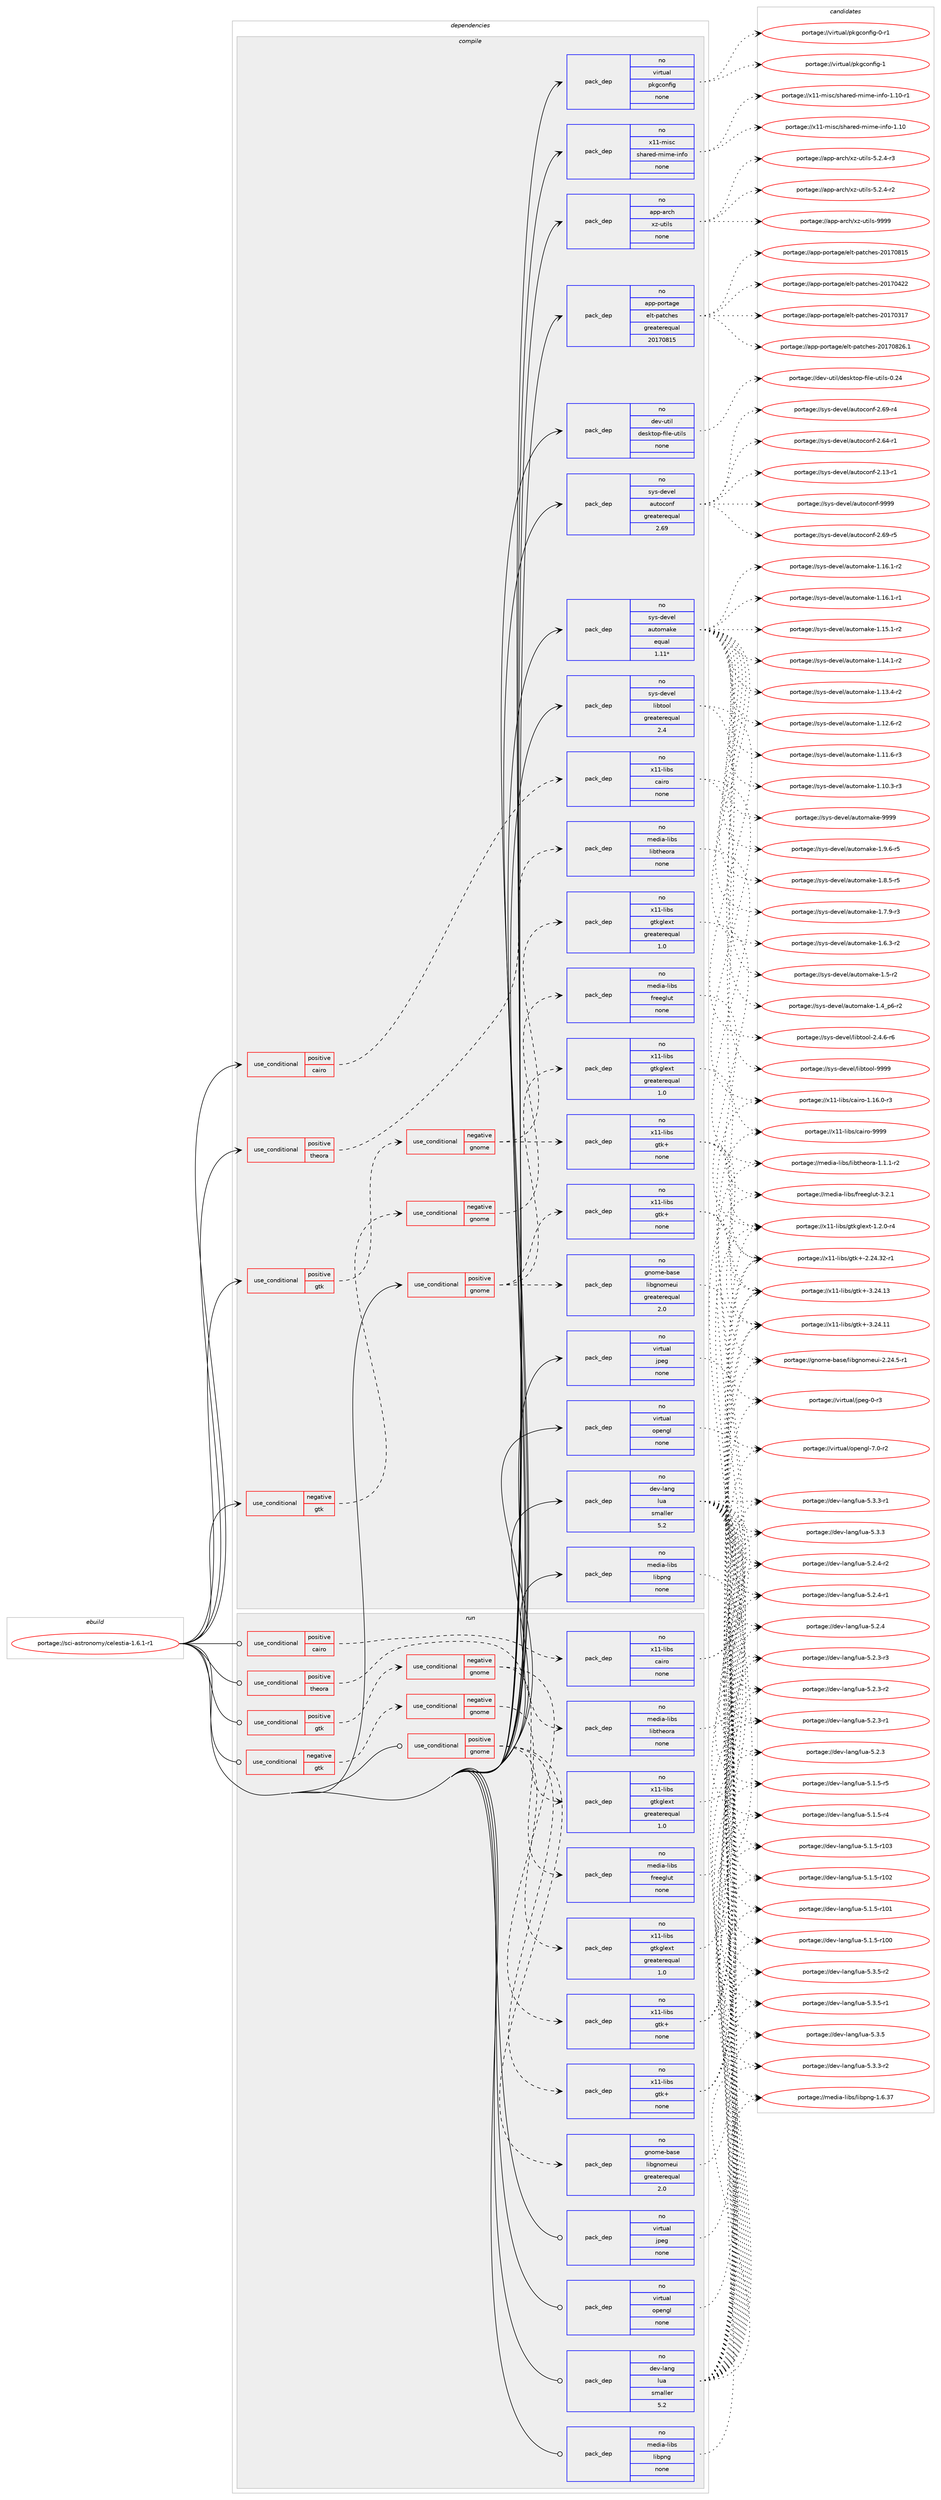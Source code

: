 digraph prolog {

# *************
# Graph options
# *************

newrank=true;
concentrate=true;
compound=true;
graph [rankdir=LR,fontname=Helvetica,fontsize=10,ranksep=1.5];#, ranksep=2.5, nodesep=0.2];
edge  [arrowhead=vee];
node  [fontname=Helvetica,fontsize=10];

# **********
# The ebuild
# **********

subgraph cluster_leftcol {
color=gray;
rank=same;
label=<<i>ebuild</i>>;
id [label="portage://sci-astronomy/celestia-1.6.1-r1", color=red, width=4, href="../sci-astronomy/celestia-1.6.1-r1.svg"];
}

# ****************
# The dependencies
# ****************

subgraph cluster_midcol {
color=gray;
label=<<i>dependencies</i>>;
subgraph cluster_compile {
fillcolor="#eeeeee";
style=filled;
label=<<i>compile</i>>;
subgraph cond21342 {
dependency107447 [label=<<TABLE BORDER="0" CELLBORDER="1" CELLSPACING="0" CELLPADDING="4"><TR><TD ROWSPAN="3" CELLPADDING="10">use_conditional</TD></TR><TR><TD>negative</TD></TR><TR><TD>gtk</TD></TR></TABLE>>, shape=none, color=red];
subgraph cond21343 {
dependency107448 [label=<<TABLE BORDER="0" CELLBORDER="1" CELLSPACING="0" CELLPADDING="4"><TR><TD ROWSPAN="3" CELLPADDING="10">use_conditional</TD></TR><TR><TD>negative</TD></TR><TR><TD>gnome</TD></TR></TABLE>>, shape=none, color=red];
subgraph pack84290 {
dependency107449 [label=<<TABLE BORDER="0" CELLBORDER="1" CELLSPACING="0" CELLPADDING="4" WIDTH="220"><TR><TD ROWSPAN="6" CELLPADDING="30">pack_dep</TD></TR><TR><TD WIDTH="110">no</TD></TR><TR><TD>media-libs</TD></TR><TR><TD>freeglut</TD></TR><TR><TD>none</TD></TR><TR><TD></TD></TR></TABLE>>, shape=none, color=blue];
}
dependency107448:e -> dependency107449:w [weight=20,style="dashed",arrowhead="vee"];
}
dependency107447:e -> dependency107448:w [weight=20,style="dashed",arrowhead="vee"];
}
id:e -> dependency107447:w [weight=20,style="solid",arrowhead="vee"];
subgraph cond21344 {
dependency107450 [label=<<TABLE BORDER="0" CELLBORDER="1" CELLSPACING="0" CELLPADDING="4"><TR><TD ROWSPAN="3" CELLPADDING="10">use_conditional</TD></TR><TR><TD>positive</TD></TR><TR><TD>cairo</TD></TR></TABLE>>, shape=none, color=red];
subgraph pack84291 {
dependency107451 [label=<<TABLE BORDER="0" CELLBORDER="1" CELLSPACING="0" CELLPADDING="4" WIDTH="220"><TR><TD ROWSPAN="6" CELLPADDING="30">pack_dep</TD></TR><TR><TD WIDTH="110">no</TD></TR><TR><TD>x11-libs</TD></TR><TR><TD>cairo</TD></TR><TR><TD>none</TD></TR><TR><TD></TD></TR></TABLE>>, shape=none, color=blue];
}
dependency107450:e -> dependency107451:w [weight=20,style="dashed",arrowhead="vee"];
}
id:e -> dependency107450:w [weight=20,style="solid",arrowhead="vee"];
subgraph cond21345 {
dependency107452 [label=<<TABLE BORDER="0" CELLBORDER="1" CELLSPACING="0" CELLPADDING="4"><TR><TD ROWSPAN="3" CELLPADDING="10">use_conditional</TD></TR><TR><TD>positive</TD></TR><TR><TD>gnome</TD></TR></TABLE>>, shape=none, color=red];
subgraph pack84292 {
dependency107453 [label=<<TABLE BORDER="0" CELLBORDER="1" CELLSPACING="0" CELLPADDING="4" WIDTH="220"><TR><TD ROWSPAN="6" CELLPADDING="30">pack_dep</TD></TR><TR><TD WIDTH="110">no</TD></TR><TR><TD>x11-libs</TD></TR><TR><TD>gtk+</TD></TR><TR><TD>none</TD></TR><TR><TD></TD></TR></TABLE>>, shape=none, color=blue];
}
dependency107452:e -> dependency107453:w [weight=20,style="dashed",arrowhead="vee"];
subgraph pack84293 {
dependency107454 [label=<<TABLE BORDER="0" CELLBORDER="1" CELLSPACING="0" CELLPADDING="4" WIDTH="220"><TR><TD ROWSPAN="6" CELLPADDING="30">pack_dep</TD></TR><TR><TD WIDTH="110">no</TD></TR><TR><TD>x11-libs</TD></TR><TR><TD>gtkglext</TD></TR><TR><TD>greaterequal</TD></TR><TR><TD>1.0</TD></TR></TABLE>>, shape=none, color=blue];
}
dependency107452:e -> dependency107454:w [weight=20,style="dashed",arrowhead="vee"];
subgraph pack84294 {
dependency107455 [label=<<TABLE BORDER="0" CELLBORDER="1" CELLSPACING="0" CELLPADDING="4" WIDTH="220"><TR><TD ROWSPAN="6" CELLPADDING="30">pack_dep</TD></TR><TR><TD WIDTH="110">no</TD></TR><TR><TD>gnome-base</TD></TR><TR><TD>libgnomeui</TD></TR><TR><TD>greaterequal</TD></TR><TR><TD>2.0</TD></TR></TABLE>>, shape=none, color=blue];
}
dependency107452:e -> dependency107455:w [weight=20,style="dashed",arrowhead="vee"];
}
id:e -> dependency107452:w [weight=20,style="solid",arrowhead="vee"];
subgraph cond21346 {
dependency107456 [label=<<TABLE BORDER="0" CELLBORDER="1" CELLSPACING="0" CELLPADDING="4"><TR><TD ROWSPAN="3" CELLPADDING="10">use_conditional</TD></TR><TR><TD>positive</TD></TR><TR><TD>gtk</TD></TR></TABLE>>, shape=none, color=red];
subgraph cond21347 {
dependency107457 [label=<<TABLE BORDER="0" CELLBORDER="1" CELLSPACING="0" CELLPADDING="4"><TR><TD ROWSPAN="3" CELLPADDING="10">use_conditional</TD></TR><TR><TD>negative</TD></TR><TR><TD>gnome</TD></TR></TABLE>>, shape=none, color=red];
subgraph pack84295 {
dependency107458 [label=<<TABLE BORDER="0" CELLBORDER="1" CELLSPACING="0" CELLPADDING="4" WIDTH="220"><TR><TD ROWSPAN="6" CELLPADDING="30">pack_dep</TD></TR><TR><TD WIDTH="110">no</TD></TR><TR><TD>x11-libs</TD></TR><TR><TD>gtk+</TD></TR><TR><TD>none</TD></TR><TR><TD></TD></TR></TABLE>>, shape=none, color=blue];
}
dependency107457:e -> dependency107458:w [weight=20,style="dashed",arrowhead="vee"];
subgraph pack84296 {
dependency107459 [label=<<TABLE BORDER="0" CELLBORDER="1" CELLSPACING="0" CELLPADDING="4" WIDTH="220"><TR><TD ROWSPAN="6" CELLPADDING="30">pack_dep</TD></TR><TR><TD WIDTH="110">no</TD></TR><TR><TD>x11-libs</TD></TR><TR><TD>gtkglext</TD></TR><TR><TD>greaterequal</TD></TR><TR><TD>1.0</TD></TR></TABLE>>, shape=none, color=blue];
}
dependency107457:e -> dependency107459:w [weight=20,style="dashed",arrowhead="vee"];
}
dependency107456:e -> dependency107457:w [weight=20,style="dashed",arrowhead="vee"];
}
id:e -> dependency107456:w [weight=20,style="solid",arrowhead="vee"];
subgraph cond21348 {
dependency107460 [label=<<TABLE BORDER="0" CELLBORDER="1" CELLSPACING="0" CELLPADDING="4"><TR><TD ROWSPAN="3" CELLPADDING="10">use_conditional</TD></TR><TR><TD>positive</TD></TR><TR><TD>theora</TD></TR></TABLE>>, shape=none, color=red];
subgraph pack84297 {
dependency107461 [label=<<TABLE BORDER="0" CELLBORDER="1" CELLSPACING="0" CELLPADDING="4" WIDTH="220"><TR><TD ROWSPAN="6" CELLPADDING="30">pack_dep</TD></TR><TR><TD WIDTH="110">no</TD></TR><TR><TD>media-libs</TD></TR><TR><TD>libtheora</TD></TR><TR><TD>none</TD></TR><TR><TD></TD></TR></TABLE>>, shape=none, color=blue];
}
dependency107460:e -> dependency107461:w [weight=20,style="dashed",arrowhead="vee"];
}
id:e -> dependency107460:w [weight=20,style="solid",arrowhead="vee"];
subgraph pack84298 {
dependency107462 [label=<<TABLE BORDER="0" CELLBORDER="1" CELLSPACING="0" CELLPADDING="4" WIDTH="220"><TR><TD ROWSPAN="6" CELLPADDING="30">pack_dep</TD></TR><TR><TD WIDTH="110">no</TD></TR><TR><TD>app-arch</TD></TR><TR><TD>xz-utils</TD></TR><TR><TD>none</TD></TR><TR><TD></TD></TR></TABLE>>, shape=none, color=blue];
}
id:e -> dependency107462:w [weight=20,style="solid",arrowhead="vee"];
subgraph pack84299 {
dependency107463 [label=<<TABLE BORDER="0" CELLBORDER="1" CELLSPACING="0" CELLPADDING="4" WIDTH="220"><TR><TD ROWSPAN="6" CELLPADDING="30">pack_dep</TD></TR><TR><TD WIDTH="110">no</TD></TR><TR><TD>app-portage</TD></TR><TR><TD>elt-patches</TD></TR><TR><TD>greaterequal</TD></TR><TR><TD>20170815</TD></TR></TABLE>>, shape=none, color=blue];
}
id:e -> dependency107463:w [weight=20,style="solid",arrowhead="vee"];
subgraph pack84300 {
dependency107464 [label=<<TABLE BORDER="0" CELLBORDER="1" CELLSPACING="0" CELLPADDING="4" WIDTH="220"><TR><TD ROWSPAN="6" CELLPADDING="30">pack_dep</TD></TR><TR><TD WIDTH="110">no</TD></TR><TR><TD>dev-lang</TD></TR><TR><TD>lua</TD></TR><TR><TD>smaller</TD></TR><TR><TD>5.2</TD></TR></TABLE>>, shape=none, color=blue];
}
id:e -> dependency107464:w [weight=20,style="solid",arrowhead="vee"];
subgraph pack84301 {
dependency107465 [label=<<TABLE BORDER="0" CELLBORDER="1" CELLSPACING="0" CELLPADDING="4" WIDTH="220"><TR><TD ROWSPAN="6" CELLPADDING="30">pack_dep</TD></TR><TR><TD WIDTH="110">no</TD></TR><TR><TD>dev-util</TD></TR><TR><TD>desktop-file-utils</TD></TR><TR><TD>none</TD></TR><TR><TD></TD></TR></TABLE>>, shape=none, color=blue];
}
id:e -> dependency107465:w [weight=20,style="solid",arrowhead="vee"];
subgraph pack84302 {
dependency107466 [label=<<TABLE BORDER="0" CELLBORDER="1" CELLSPACING="0" CELLPADDING="4" WIDTH="220"><TR><TD ROWSPAN="6" CELLPADDING="30">pack_dep</TD></TR><TR><TD WIDTH="110">no</TD></TR><TR><TD>media-libs</TD></TR><TR><TD>libpng</TD></TR><TR><TD>none</TD></TR><TR><TD></TD></TR></TABLE>>, shape=none, color=blue];
}
id:e -> dependency107466:w [weight=20,style="solid",arrowhead="vee"];
subgraph pack84303 {
dependency107467 [label=<<TABLE BORDER="0" CELLBORDER="1" CELLSPACING="0" CELLPADDING="4" WIDTH="220"><TR><TD ROWSPAN="6" CELLPADDING="30">pack_dep</TD></TR><TR><TD WIDTH="110">no</TD></TR><TR><TD>sys-devel</TD></TR><TR><TD>autoconf</TD></TR><TR><TD>greaterequal</TD></TR><TR><TD>2.69</TD></TR></TABLE>>, shape=none, color=blue];
}
id:e -> dependency107467:w [weight=20,style="solid",arrowhead="vee"];
subgraph pack84304 {
dependency107468 [label=<<TABLE BORDER="0" CELLBORDER="1" CELLSPACING="0" CELLPADDING="4" WIDTH="220"><TR><TD ROWSPAN="6" CELLPADDING="30">pack_dep</TD></TR><TR><TD WIDTH="110">no</TD></TR><TR><TD>sys-devel</TD></TR><TR><TD>automake</TD></TR><TR><TD>equal</TD></TR><TR><TD>1.11*</TD></TR></TABLE>>, shape=none, color=blue];
}
id:e -> dependency107468:w [weight=20,style="solid",arrowhead="vee"];
subgraph pack84305 {
dependency107469 [label=<<TABLE BORDER="0" CELLBORDER="1" CELLSPACING="0" CELLPADDING="4" WIDTH="220"><TR><TD ROWSPAN="6" CELLPADDING="30">pack_dep</TD></TR><TR><TD WIDTH="110">no</TD></TR><TR><TD>sys-devel</TD></TR><TR><TD>libtool</TD></TR><TR><TD>greaterequal</TD></TR><TR><TD>2.4</TD></TR></TABLE>>, shape=none, color=blue];
}
id:e -> dependency107469:w [weight=20,style="solid",arrowhead="vee"];
subgraph pack84306 {
dependency107470 [label=<<TABLE BORDER="0" CELLBORDER="1" CELLSPACING="0" CELLPADDING="4" WIDTH="220"><TR><TD ROWSPAN="6" CELLPADDING="30">pack_dep</TD></TR><TR><TD WIDTH="110">no</TD></TR><TR><TD>virtual</TD></TR><TR><TD>jpeg</TD></TR><TR><TD>none</TD></TR><TR><TD></TD></TR></TABLE>>, shape=none, color=blue];
}
id:e -> dependency107470:w [weight=20,style="solid",arrowhead="vee"];
subgraph pack84307 {
dependency107471 [label=<<TABLE BORDER="0" CELLBORDER="1" CELLSPACING="0" CELLPADDING="4" WIDTH="220"><TR><TD ROWSPAN="6" CELLPADDING="30">pack_dep</TD></TR><TR><TD WIDTH="110">no</TD></TR><TR><TD>virtual</TD></TR><TR><TD>opengl</TD></TR><TR><TD>none</TD></TR><TR><TD></TD></TR></TABLE>>, shape=none, color=blue];
}
id:e -> dependency107471:w [weight=20,style="solid",arrowhead="vee"];
subgraph pack84308 {
dependency107472 [label=<<TABLE BORDER="0" CELLBORDER="1" CELLSPACING="0" CELLPADDING="4" WIDTH="220"><TR><TD ROWSPAN="6" CELLPADDING="30">pack_dep</TD></TR><TR><TD WIDTH="110">no</TD></TR><TR><TD>virtual</TD></TR><TR><TD>pkgconfig</TD></TR><TR><TD>none</TD></TR><TR><TD></TD></TR></TABLE>>, shape=none, color=blue];
}
id:e -> dependency107472:w [weight=20,style="solid",arrowhead="vee"];
subgraph pack84309 {
dependency107473 [label=<<TABLE BORDER="0" CELLBORDER="1" CELLSPACING="0" CELLPADDING="4" WIDTH="220"><TR><TD ROWSPAN="6" CELLPADDING="30">pack_dep</TD></TR><TR><TD WIDTH="110">no</TD></TR><TR><TD>x11-misc</TD></TR><TR><TD>shared-mime-info</TD></TR><TR><TD>none</TD></TR><TR><TD></TD></TR></TABLE>>, shape=none, color=blue];
}
id:e -> dependency107473:w [weight=20,style="solid",arrowhead="vee"];
}
subgraph cluster_compileandrun {
fillcolor="#eeeeee";
style=filled;
label=<<i>compile and run</i>>;
}
subgraph cluster_run {
fillcolor="#eeeeee";
style=filled;
label=<<i>run</i>>;
subgraph cond21349 {
dependency107474 [label=<<TABLE BORDER="0" CELLBORDER="1" CELLSPACING="0" CELLPADDING="4"><TR><TD ROWSPAN="3" CELLPADDING="10">use_conditional</TD></TR><TR><TD>negative</TD></TR><TR><TD>gtk</TD></TR></TABLE>>, shape=none, color=red];
subgraph cond21350 {
dependency107475 [label=<<TABLE BORDER="0" CELLBORDER="1" CELLSPACING="0" CELLPADDING="4"><TR><TD ROWSPAN="3" CELLPADDING="10">use_conditional</TD></TR><TR><TD>negative</TD></TR><TR><TD>gnome</TD></TR></TABLE>>, shape=none, color=red];
subgraph pack84310 {
dependency107476 [label=<<TABLE BORDER="0" CELLBORDER="1" CELLSPACING="0" CELLPADDING="4" WIDTH="220"><TR><TD ROWSPAN="6" CELLPADDING="30">pack_dep</TD></TR><TR><TD WIDTH="110">no</TD></TR><TR><TD>media-libs</TD></TR><TR><TD>freeglut</TD></TR><TR><TD>none</TD></TR><TR><TD></TD></TR></TABLE>>, shape=none, color=blue];
}
dependency107475:e -> dependency107476:w [weight=20,style="dashed",arrowhead="vee"];
}
dependency107474:e -> dependency107475:w [weight=20,style="dashed",arrowhead="vee"];
}
id:e -> dependency107474:w [weight=20,style="solid",arrowhead="odot"];
subgraph cond21351 {
dependency107477 [label=<<TABLE BORDER="0" CELLBORDER="1" CELLSPACING="0" CELLPADDING="4"><TR><TD ROWSPAN="3" CELLPADDING="10">use_conditional</TD></TR><TR><TD>positive</TD></TR><TR><TD>cairo</TD></TR></TABLE>>, shape=none, color=red];
subgraph pack84311 {
dependency107478 [label=<<TABLE BORDER="0" CELLBORDER="1" CELLSPACING="0" CELLPADDING="4" WIDTH="220"><TR><TD ROWSPAN="6" CELLPADDING="30">pack_dep</TD></TR><TR><TD WIDTH="110">no</TD></TR><TR><TD>x11-libs</TD></TR><TR><TD>cairo</TD></TR><TR><TD>none</TD></TR><TR><TD></TD></TR></TABLE>>, shape=none, color=blue];
}
dependency107477:e -> dependency107478:w [weight=20,style="dashed",arrowhead="vee"];
}
id:e -> dependency107477:w [weight=20,style="solid",arrowhead="odot"];
subgraph cond21352 {
dependency107479 [label=<<TABLE BORDER="0" CELLBORDER="1" CELLSPACING="0" CELLPADDING="4"><TR><TD ROWSPAN="3" CELLPADDING="10">use_conditional</TD></TR><TR><TD>positive</TD></TR><TR><TD>gnome</TD></TR></TABLE>>, shape=none, color=red];
subgraph pack84312 {
dependency107480 [label=<<TABLE BORDER="0" CELLBORDER="1" CELLSPACING="0" CELLPADDING="4" WIDTH="220"><TR><TD ROWSPAN="6" CELLPADDING="30">pack_dep</TD></TR><TR><TD WIDTH="110">no</TD></TR><TR><TD>x11-libs</TD></TR><TR><TD>gtk+</TD></TR><TR><TD>none</TD></TR><TR><TD></TD></TR></TABLE>>, shape=none, color=blue];
}
dependency107479:e -> dependency107480:w [weight=20,style="dashed",arrowhead="vee"];
subgraph pack84313 {
dependency107481 [label=<<TABLE BORDER="0" CELLBORDER="1" CELLSPACING="0" CELLPADDING="4" WIDTH="220"><TR><TD ROWSPAN="6" CELLPADDING="30">pack_dep</TD></TR><TR><TD WIDTH="110">no</TD></TR><TR><TD>x11-libs</TD></TR><TR><TD>gtkglext</TD></TR><TR><TD>greaterequal</TD></TR><TR><TD>1.0</TD></TR></TABLE>>, shape=none, color=blue];
}
dependency107479:e -> dependency107481:w [weight=20,style="dashed",arrowhead="vee"];
subgraph pack84314 {
dependency107482 [label=<<TABLE BORDER="0" CELLBORDER="1" CELLSPACING="0" CELLPADDING="4" WIDTH="220"><TR><TD ROWSPAN="6" CELLPADDING="30">pack_dep</TD></TR><TR><TD WIDTH="110">no</TD></TR><TR><TD>gnome-base</TD></TR><TR><TD>libgnomeui</TD></TR><TR><TD>greaterequal</TD></TR><TR><TD>2.0</TD></TR></TABLE>>, shape=none, color=blue];
}
dependency107479:e -> dependency107482:w [weight=20,style="dashed",arrowhead="vee"];
}
id:e -> dependency107479:w [weight=20,style="solid",arrowhead="odot"];
subgraph cond21353 {
dependency107483 [label=<<TABLE BORDER="0" CELLBORDER="1" CELLSPACING="0" CELLPADDING="4"><TR><TD ROWSPAN="3" CELLPADDING="10">use_conditional</TD></TR><TR><TD>positive</TD></TR><TR><TD>gtk</TD></TR></TABLE>>, shape=none, color=red];
subgraph cond21354 {
dependency107484 [label=<<TABLE BORDER="0" CELLBORDER="1" CELLSPACING="0" CELLPADDING="4"><TR><TD ROWSPAN="3" CELLPADDING="10">use_conditional</TD></TR><TR><TD>negative</TD></TR><TR><TD>gnome</TD></TR></TABLE>>, shape=none, color=red];
subgraph pack84315 {
dependency107485 [label=<<TABLE BORDER="0" CELLBORDER="1" CELLSPACING="0" CELLPADDING="4" WIDTH="220"><TR><TD ROWSPAN="6" CELLPADDING="30">pack_dep</TD></TR><TR><TD WIDTH="110">no</TD></TR><TR><TD>x11-libs</TD></TR><TR><TD>gtk+</TD></TR><TR><TD>none</TD></TR><TR><TD></TD></TR></TABLE>>, shape=none, color=blue];
}
dependency107484:e -> dependency107485:w [weight=20,style="dashed",arrowhead="vee"];
subgraph pack84316 {
dependency107486 [label=<<TABLE BORDER="0" CELLBORDER="1" CELLSPACING="0" CELLPADDING="4" WIDTH="220"><TR><TD ROWSPAN="6" CELLPADDING="30">pack_dep</TD></TR><TR><TD WIDTH="110">no</TD></TR><TR><TD>x11-libs</TD></TR><TR><TD>gtkglext</TD></TR><TR><TD>greaterequal</TD></TR><TR><TD>1.0</TD></TR></TABLE>>, shape=none, color=blue];
}
dependency107484:e -> dependency107486:w [weight=20,style="dashed",arrowhead="vee"];
}
dependency107483:e -> dependency107484:w [weight=20,style="dashed",arrowhead="vee"];
}
id:e -> dependency107483:w [weight=20,style="solid",arrowhead="odot"];
subgraph cond21355 {
dependency107487 [label=<<TABLE BORDER="0" CELLBORDER="1" CELLSPACING="0" CELLPADDING="4"><TR><TD ROWSPAN="3" CELLPADDING="10">use_conditional</TD></TR><TR><TD>positive</TD></TR><TR><TD>theora</TD></TR></TABLE>>, shape=none, color=red];
subgraph pack84317 {
dependency107488 [label=<<TABLE BORDER="0" CELLBORDER="1" CELLSPACING="0" CELLPADDING="4" WIDTH="220"><TR><TD ROWSPAN="6" CELLPADDING="30">pack_dep</TD></TR><TR><TD WIDTH="110">no</TD></TR><TR><TD>media-libs</TD></TR><TR><TD>libtheora</TD></TR><TR><TD>none</TD></TR><TR><TD></TD></TR></TABLE>>, shape=none, color=blue];
}
dependency107487:e -> dependency107488:w [weight=20,style="dashed",arrowhead="vee"];
}
id:e -> dependency107487:w [weight=20,style="solid",arrowhead="odot"];
subgraph pack84318 {
dependency107489 [label=<<TABLE BORDER="0" CELLBORDER="1" CELLSPACING="0" CELLPADDING="4" WIDTH="220"><TR><TD ROWSPAN="6" CELLPADDING="30">pack_dep</TD></TR><TR><TD WIDTH="110">no</TD></TR><TR><TD>dev-lang</TD></TR><TR><TD>lua</TD></TR><TR><TD>smaller</TD></TR><TR><TD>5.2</TD></TR></TABLE>>, shape=none, color=blue];
}
id:e -> dependency107489:w [weight=20,style="solid",arrowhead="odot"];
subgraph pack84319 {
dependency107490 [label=<<TABLE BORDER="0" CELLBORDER="1" CELLSPACING="0" CELLPADDING="4" WIDTH="220"><TR><TD ROWSPAN="6" CELLPADDING="30">pack_dep</TD></TR><TR><TD WIDTH="110">no</TD></TR><TR><TD>media-libs</TD></TR><TR><TD>libpng</TD></TR><TR><TD>none</TD></TR><TR><TD></TD></TR></TABLE>>, shape=none, color=blue];
}
id:e -> dependency107490:w [weight=20,style="solid",arrowhead="odot"];
subgraph pack84320 {
dependency107491 [label=<<TABLE BORDER="0" CELLBORDER="1" CELLSPACING="0" CELLPADDING="4" WIDTH="220"><TR><TD ROWSPAN="6" CELLPADDING="30">pack_dep</TD></TR><TR><TD WIDTH="110">no</TD></TR><TR><TD>virtual</TD></TR><TR><TD>jpeg</TD></TR><TR><TD>none</TD></TR><TR><TD></TD></TR></TABLE>>, shape=none, color=blue];
}
id:e -> dependency107491:w [weight=20,style="solid",arrowhead="odot"];
subgraph pack84321 {
dependency107492 [label=<<TABLE BORDER="0" CELLBORDER="1" CELLSPACING="0" CELLPADDING="4" WIDTH="220"><TR><TD ROWSPAN="6" CELLPADDING="30">pack_dep</TD></TR><TR><TD WIDTH="110">no</TD></TR><TR><TD>virtual</TD></TR><TR><TD>opengl</TD></TR><TR><TD>none</TD></TR><TR><TD></TD></TR></TABLE>>, shape=none, color=blue];
}
id:e -> dependency107492:w [weight=20,style="solid",arrowhead="odot"];
}
}

# **************
# The candidates
# **************

subgraph cluster_choices {
rank=same;
color=gray;
label=<<i>candidates</i>>;

subgraph choice84290 {
color=black;
nodesep=1;
choice10910110010597451081059811547102114101101103108117116455146504649 [label="portage://media-libs/freeglut-3.2.1", color=red, width=4,href="../media-libs/freeglut-3.2.1.svg"];
dependency107449:e -> choice10910110010597451081059811547102114101101103108117116455146504649:w [style=dotted,weight="100"];
}
subgraph choice84291 {
color=black;
nodesep=1;
choice120494945108105981154799971051141114557575757 [label="portage://x11-libs/cairo-9999", color=red, width=4,href="../x11-libs/cairo-9999.svg"];
choice12049494510810598115479997105114111454946495446484511451 [label="portage://x11-libs/cairo-1.16.0-r3", color=red, width=4,href="../x11-libs/cairo-1.16.0-r3.svg"];
dependency107451:e -> choice120494945108105981154799971051141114557575757:w [style=dotted,weight="100"];
dependency107451:e -> choice12049494510810598115479997105114111454946495446484511451:w [style=dotted,weight="100"];
}
subgraph choice84292 {
color=black;
nodesep=1;
choice1204949451081059811547103116107434551465052464951 [label="portage://x11-libs/gtk+-3.24.13", color=red, width=4,href="../x11-libs/gtk+-3.24.13.svg"];
choice1204949451081059811547103116107434551465052464949 [label="portage://x11-libs/gtk+-3.24.11", color=red, width=4,href="../x11-libs/gtk+-3.24.11.svg"];
choice12049494510810598115471031161074345504650524651504511449 [label="portage://x11-libs/gtk+-2.24.32-r1", color=red, width=4,href="../x11-libs/gtk+-2.24.32-r1.svg"];
dependency107453:e -> choice1204949451081059811547103116107434551465052464951:w [style=dotted,weight="100"];
dependency107453:e -> choice1204949451081059811547103116107434551465052464949:w [style=dotted,weight="100"];
dependency107453:e -> choice12049494510810598115471031161074345504650524651504511449:w [style=dotted,weight="100"];
}
subgraph choice84293 {
color=black;
nodesep=1;
choice12049494510810598115471031161071031081011201164549465046484511452 [label="portage://x11-libs/gtkglext-1.2.0-r4", color=red, width=4,href="../x11-libs/gtkglext-1.2.0-r4.svg"];
dependency107454:e -> choice12049494510810598115471031161071031081011201164549465046484511452:w [style=dotted,weight="100"];
}
subgraph choice84294 {
color=black;
nodesep=1;
choice1031101111091014598971151014710810598103110111109101117105455046505246534511449 [label="portage://gnome-base/libgnomeui-2.24.5-r1", color=red, width=4,href="../gnome-base/libgnomeui-2.24.5-r1.svg"];
dependency107455:e -> choice1031101111091014598971151014710810598103110111109101117105455046505246534511449:w [style=dotted,weight="100"];
}
subgraph choice84295 {
color=black;
nodesep=1;
choice1204949451081059811547103116107434551465052464951 [label="portage://x11-libs/gtk+-3.24.13", color=red, width=4,href="../x11-libs/gtk+-3.24.13.svg"];
choice1204949451081059811547103116107434551465052464949 [label="portage://x11-libs/gtk+-3.24.11", color=red, width=4,href="../x11-libs/gtk+-3.24.11.svg"];
choice12049494510810598115471031161074345504650524651504511449 [label="portage://x11-libs/gtk+-2.24.32-r1", color=red, width=4,href="../x11-libs/gtk+-2.24.32-r1.svg"];
dependency107458:e -> choice1204949451081059811547103116107434551465052464951:w [style=dotted,weight="100"];
dependency107458:e -> choice1204949451081059811547103116107434551465052464949:w [style=dotted,weight="100"];
dependency107458:e -> choice12049494510810598115471031161074345504650524651504511449:w [style=dotted,weight="100"];
}
subgraph choice84296 {
color=black;
nodesep=1;
choice12049494510810598115471031161071031081011201164549465046484511452 [label="portage://x11-libs/gtkglext-1.2.0-r4", color=red, width=4,href="../x11-libs/gtkglext-1.2.0-r4.svg"];
dependency107459:e -> choice12049494510810598115471031161071031081011201164549465046484511452:w [style=dotted,weight="100"];
}
subgraph choice84297 {
color=black;
nodesep=1;
choice1091011001059745108105981154710810598116104101111114974549464946494511450 [label="portage://media-libs/libtheora-1.1.1-r2", color=red, width=4,href="../media-libs/libtheora-1.1.1-r2.svg"];
dependency107461:e -> choice1091011001059745108105981154710810598116104101111114974549464946494511450:w [style=dotted,weight="100"];
}
subgraph choice84298 {
color=black;
nodesep=1;
choice9711211245971149910447120122451171161051081154557575757 [label="portage://app-arch/xz-utils-9999", color=red, width=4,href="../app-arch/xz-utils-9999.svg"];
choice9711211245971149910447120122451171161051081154553465046524511451 [label="portage://app-arch/xz-utils-5.2.4-r3", color=red, width=4,href="../app-arch/xz-utils-5.2.4-r3.svg"];
choice9711211245971149910447120122451171161051081154553465046524511450 [label="portage://app-arch/xz-utils-5.2.4-r2", color=red, width=4,href="../app-arch/xz-utils-5.2.4-r2.svg"];
dependency107462:e -> choice9711211245971149910447120122451171161051081154557575757:w [style=dotted,weight="100"];
dependency107462:e -> choice9711211245971149910447120122451171161051081154553465046524511451:w [style=dotted,weight="100"];
dependency107462:e -> choice9711211245971149910447120122451171161051081154553465046524511450:w [style=dotted,weight="100"];
}
subgraph choice84299 {
color=black;
nodesep=1;
choice971121124511211111411697103101471011081164511297116991041011154550484955485650544649 [label="portage://app-portage/elt-patches-20170826.1", color=red, width=4,href="../app-portage/elt-patches-20170826.1.svg"];
choice97112112451121111141169710310147101108116451129711699104101115455048495548564953 [label="portage://app-portage/elt-patches-20170815", color=red, width=4,href="../app-portage/elt-patches-20170815.svg"];
choice97112112451121111141169710310147101108116451129711699104101115455048495548525050 [label="portage://app-portage/elt-patches-20170422", color=red, width=4,href="../app-portage/elt-patches-20170422.svg"];
choice97112112451121111141169710310147101108116451129711699104101115455048495548514955 [label="portage://app-portage/elt-patches-20170317", color=red, width=4,href="../app-portage/elt-patches-20170317.svg"];
dependency107463:e -> choice971121124511211111411697103101471011081164511297116991041011154550484955485650544649:w [style=dotted,weight="100"];
dependency107463:e -> choice97112112451121111141169710310147101108116451129711699104101115455048495548564953:w [style=dotted,weight="100"];
dependency107463:e -> choice97112112451121111141169710310147101108116451129711699104101115455048495548525050:w [style=dotted,weight="100"];
dependency107463:e -> choice97112112451121111141169710310147101108116451129711699104101115455048495548514955:w [style=dotted,weight="100"];
}
subgraph choice84300 {
color=black;
nodesep=1;
choice100101118451089711010347108117974553465146534511450 [label="portage://dev-lang/lua-5.3.5-r2", color=red, width=4,href="../dev-lang/lua-5.3.5-r2.svg"];
choice100101118451089711010347108117974553465146534511449 [label="portage://dev-lang/lua-5.3.5-r1", color=red, width=4,href="../dev-lang/lua-5.3.5-r1.svg"];
choice10010111845108971101034710811797455346514653 [label="portage://dev-lang/lua-5.3.5", color=red, width=4,href="../dev-lang/lua-5.3.5.svg"];
choice100101118451089711010347108117974553465146514511450 [label="portage://dev-lang/lua-5.3.3-r2", color=red, width=4,href="../dev-lang/lua-5.3.3-r2.svg"];
choice100101118451089711010347108117974553465146514511449 [label="portage://dev-lang/lua-5.3.3-r1", color=red, width=4,href="../dev-lang/lua-5.3.3-r1.svg"];
choice10010111845108971101034710811797455346514651 [label="portage://dev-lang/lua-5.3.3", color=red, width=4,href="../dev-lang/lua-5.3.3.svg"];
choice100101118451089711010347108117974553465046524511450 [label="portage://dev-lang/lua-5.2.4-r2", color=red, width=4,href="../dev-lang/lua-5.2.4-r2.svg"];
choice100101118451089711010347108117974553465046524511449 [label="portage://dev-lang/lua-5.2.4-r1", color=red, width=4,href="../dev-lang/lua-5.2.4-r1.svg"];
choice10010111845108971101034710811797455346504652 [label="portage://dev-lang/lua-5.2.4", color=red, width=4,href="../dev-lang/lua-5.2.4.svg"];
choice100101118451089711010347108117974553465046514511451 [label="portage://dev-lang/lua-5.2.3-r3", color=red, width=4,href="../dev-lang/lua-5.2.3-r3.svg"];
choice100101118451089711010347108117974553465046514511450 [label="portage://dev-lang/lua-5.2.3-r2", color=red, width=4,href="../dev-lang/lua-5.2.3-r2.svg"];
choice100101118451089711010347108117974553465046514511449 [label="portage://dev-lang/lua-5.2.3-r1", color=red, width=4,href="../dev-lang/lua-5.2.3-r1.svg"];
choice10010111845108971101034710811797455346504651 [label="portage://dev-lang/lua-5.2.3", color=red, width=4,href="../dev-lang/lua-5.2.3.svg"];
choice100101118451089711010347108117974553464946534511453 [label="portage://dev-lang/lua-5.1.5-r5", color=red, width=4,href="../dev-lang/lua-5.1.5-r5.svg"];
choice100101118451089711010347108117974553464946534511452 [label="portage://dev-lang/lua-5.1.5-r4", color=red, width=4,href="../dev-lang/lua-5.1.5-r4.svg"];
choice1001011184510897110103471081179745534649465345114494851 [label="portage://dev-lang/lua-5.1.5-r103", color=red, width=4,href="../dev-lang/lua-5.1.5-r103.svg"];
choice1001011184510897110103471081179745534649465345114494850 [label="portage://dev-lang/lua-5.1.5-r102", color=red, width=4,href="../dev-lang/lua-5.1.5-r102.svg"];
choice1001011184510897110103471081179745534649465345114494849 [label="portage://dev-lang/lua-5.1.5-r101", color=red, width=4,href="../dev-lang/lua-5.1.5-r101.svg"];
choice1001011184510897110103471081179745534649465345114494848 [label="portage://dev-lang/lua-5.1.5-r100", color=red, width=4,href="../dev-lang/lua-5.1.5-r100.svg"];
dependency107464:e -> choice100101118451089711010347108117974553465146534511450:w [style=dotted,weight="100"];
dependency107464:e -> choice100101118451089711010347108117974553465146534511449:w [style=dotted,weight="100"];
dependency107464:e -> choice10010111845108971101034710811797455346514653:w [style=dotted,weight="100"];
dependency107464:e -> choice100101118451089711010347108117974553465146514511450:w [style=dotted,weight="100"];
dependency107464:e -> choice100101118451089711010347108117974553465146514511449:w [style=dotted,weight="100"];
dependency107464:e -> choice10010111845108971101034710811797455346514651:w [style=dotted,weight="100"];
dependency107464:e -> choice100101118451089711010347108117974553465046524511450:w [style=dotted,weight="100"];
dependency107464:e -> choice100101118451089711010347108117974553465046524511449:w [style=dotted,weight="100"];
dependency107464:e -> choice10010111845108971101034710811797455346504652:w [style=dotted,weight="100"];
dependency107464:e -> choice100101118451089711010347108117974553465046514511451:w [style=dotted,weight="100"];
dependency107464:e -> choice100101118451089711010347108117974553465046514511450:w [style=dotted,weight="100"];
dependency107464:e -> choice100101118451089711010347108117974553465046514511449:w [style=dotted,weight="100"];
dependency107464:e -> choice10010111845108971101034710811797455346504651:w [style=dotted,weight="100"];
dependency107464:e -> choice100101118451089711010347108117974553464946534511453:w [style=dotted,weight="100"];
dependency107464:e -> choice100101118451089711010347108117974553464946534511452:w [style=dotted,weight="100"];
dependency107464:e -> choice1001011184510897110103471081179745534649465345114494851:w [style=dotted,weight="100"];
dependency107464:e -> choice1001011184510897110103471081179745534649465345114494850:w [style=dotted,weight="100"];
dependency107464:e -> choice1001011184510897110103471081179745534649465345114494849:w [style=dotted,weight="100"];
dependency107464:e -> choice1001011184510897110103471081179745534649465345114494848:w [style=dotted,weight="100"];
}
subgraph choice84301 {
color=black;
nodesep=1;
choice100101118451171161051084710010111510711611111245102105108101451171161051081154548465052 [label="portage://dev-util/desktop-file-utils-0.24", color=red, width=4,href="../dev-util/desktop-file-utils-0.24.svg"];
dependency107465:e -> choice100101118451171161051084710010111510711611111245102105108101451171161051081154548465052:w [style=dotted,weight="100"];
}
subgraph choice84302 {
color=black;
nodesep=1;
choice109101100105974510810598115471081059811211010345494654465155 [label="portage://media-libs/libpng-1.6.37", color=red, width=4,href="../media-libs/libpng-1.6.37.svg"];
dependency107466:e -> choice109101100105974510810598115471081059811211010345494654465155:w [style=dotted,weight="100"];
}
subgraph choice84303 {
color=black;
nodesep=1;
choice115121115451001011181011084797117116111991111101024557575757 [label="portage://sys-devel/autoconf-9999", color=red, width=4,href="../sys-devel/autoconf-9999.svg"];
choice1151211154510010111810110847971171161119911111010245504654574511453 [label="portage://sys-devel/autoconf-2.69-r5", color=red, width=4,href="../sys-devel/autoconf-2.69-r5.svg"];
choice1151211154510010111810110847971171161119911111010245504654574511452 [label="portage://sys-devel/autoconf-2.69-r4", color=red, width=4,href="../sys-devel/autoconf-2.69-r4.svg"];
choice1151211154510010111810110847971171161119911111010245504654524511449 [label="portage://sys-devel/autoconf-2.64-r1", color=red, width=4,href="../sys-devel/autoconf-2.64-r1.svg"];
choice1151211154510010111810110847971171161119911111010245504649514511449 [label="portage://sys-devel/autoconf-2.13-r1", color=red, width=4,href="../sys-devel/autoconf-2.13-r1.svg"];
dependency107467:e -> choice115121115451001011181011084797117116111991111101024557575757:w [style=dotted,weight="100"];
dependency107467:e -> choice1151211154510010111810110847971171161119911111010245504654574511453:w [style=dotted,weight="100"];
dependency107467:e -> choice1151211154510010111810110847971171161119911111010245504654574511452:w [style=dotted,weight="100"];
dependency107467:e -> choice1151211154510010111810110847971171161119911111010245504654524511449:w [style=dotted,weight="100"];
dependency107467:e -> choice1151211154510010111810110847971171161119911111010245504649514511449:w [style=dotted,weight="100"];
}
subgraph choice84304 {
color=black;
nodesep=1;
choice115121115451001011181011084797117116111109971071014557575757 [label="portage://sys-devel/automake-9999", color=red, width=4,href="../sys-devel/automake-9999.svg"];
choice115121115451001011181011084797117116111109971071014549465746544511453 [label="portage://sys-devel/automake-1.9.6-r5", color=red, width=4,href="../sys-devel/automake-1.9.6-r5.svg"];
choice115121115451001011181011084797117116111109971071014549465646534511453 [label="portage://sys-devel/automake-1.8.5-r5", color=red, width=4,href="../sys-devel/automake-1.8.5-r5.svg"];
choice115121115451001011181011084797117116111109971071014549465546574511451 [label="portage://sys-devel/automake-1.7.9-r3", color=red, width=4,href="../sys-devel/automake-1.7.9-r3.svg"];
choice115121115451001011181011084797117116111109971071014549465446514511450 [label="portage://sys-devel/automake-1.6.3-r2", color=red, width=4,href="../sys-devel/automake-1.6.3-r2.svg"];
choice11512111545100101118101108479711711611110997107101454946534511450 [label="portage://sys-devel/automake-1.5-r2", color=red, width=4,href="../sys-devel/automake-1.5-r2.svg"];
choice115121115451001011181011084797117116111109971071014549465295112544511450 [label="portage://sys-devel/automake-1.4_p6-r2", color=red, width=4,href="../sys-devel/automake-1.4_p6-r2.svg"];
choice11512111545100101118101108479711711611110997107101454946495446494511450 [label="portage://sys-devel/automake-1.16.1-r2", color=red, width=4,href="../sys-devel/automake-1.16.1-r2.svg"];
choice11512111545100101118101108479711711611110997107101454946495446494511449 [label="portage://sys-devel/automake-1.16.1-r1", color=red, width=4,href="../sys-devel/automake-1.16.1-r1.svg"];
choice11512111545100101118101108479711711611110997107101454946495346494511450 [label="portage://sys-devel/automake-1.15.1-r2", color=red, width=4,href="../sys-devel/automake-1.15.1-r2.svg"];
choice11512111545100101118101108479711711611110997107101454946495246494511450 [label="portage://sys-devel/automake-1.14.1-r2", color=red, width=4,href="../sys-devel/automake-1.14.1-r2.svg"];
choice11512111545100101118101108479711711611110997107101454946495146524511450 [label="portage://sys-devel/automake-1.13.4-r2", color=red, width=4,href="../sys-devel/automake-1.13.4-r2.svg"];
choice11512111545100101118101108479711711611110997107101454946495046544511450 [label="portage://sys-devel/automake-1.12.6-r2", color=red, width=4,href="../sys-devel/automake-1.12.6-r2.svg"];
choice11512111545100101118101108479711711611110997107101454946494946544511451 [label="portage://sys-devel/automake-1.11.6-r3", color=red, width=4,href="../sys-devel/automake-1.11.6-r3.svg"];
choice11512111545100101118101108479711711611110997107101454946494846514511451 [label="portage://sys-devel/automake-1.10.3-r3", color=red, width=4,href="../sys-devel/automake-1.10.3-r3.svg"];
dependency107468:e -> choice115121115451001011181011084797117116111109971071014557575757:w [style=dotted,weight="100"];
dependency107468:e -> choice115121115451001011181011084797117116111109971071014549465746544511453:w [style=dotted,weight="100"];
dependency107468:e -> choice115121115451001011181011084797117116111109971071014549465646534511453:w [style=dotted,weight="100"];
dependency107468:e -> choice115121115451001011181011084797117116111109971071014549465546574511451:w [style=dotted,weight="100"];
dependency107468:e -> choice115121115451001011181011084797117116111109971071014549465446514511450:w [style=dotted,weight="100"];
dependency107468:e -> choice11512111545100101118101108479711711611110997107101454946534511450:w [style=dotted,weight="100"];
dependency107468:e -> choice115121115451001011181011084797117116111109971071014549465295112544511450:w [style=dotted,weight="100"];
dependency107468:e -> choice11512111545100101118101108479711711611110997107101454946495446494511450:w [style=dotted,weight="100"];
dependency107468:e -> choice11512111545100101118101108479711711611110997107101454946495446494511449:w [style=dotted,weight="100"];
dependency107468:e -> choice11512111545100101118101108479711711611110997107101454946495346494511450:w [style=dotted,weight="100"];
dependency107468:e -> choice11512111545100101118101108479711711611110997107101454946495246494511450:w [style=dotted,weight="100"];
dependency107468:e -> choice11512111545100101118101108479711711611110997107101454946495146524511450:w [style=dotted,weight="100"];
dependency107468:e -> choice11512111545100101118101108479711711611110997107101454946495046544511450:w [style=dotted,weight="100"];
dependency107468:e -> choice11512111545100101118101108479711711611110997107101454946494946544511451:w [style=dotted,weight="100"];
dependency107468:e -> choice11512111545100101118101108479711711611110997107101454946494846514511451:w [style=dotted,weight="100"];
}
subgraph choice84305 {
color=black;
nodesep=1;
choice1151211154510010111810110847108105981161111111084557575757 [label="portage://sys-devel/libtool-9999", color=red, width=4,href="../sys-devel/libtool-9999.svg"];
choice1151211154510010111810110847108105981161111111084550465246544511454 [label="portage://sys-devel/libtool-2.4.6-r6", color=red, width=4,href="../sys-devel/libtool-2.4.6-r6.svg"];
dependency107469:e -> choice1151211154510010111810110847108105981161111111084557575757:w [style=dotted,weight="100"];
dependency107469:e -> choice1151211154510010111810110847108105981161111111084550465246544511454:w [style=dotted,weight="100"];
}
subgraph choice84306 {
color=black;
nodesep=1;
choice118105114116117971084710611210110345484511451 [label="portage://virtual/jpeg-0-r3", color=red, width=4,href="../virtual/jpeg-0-r3.svg"];
dependency107470:e -> choice118105114116117971084710611210110345484511451:w [style=dotted,weight="100"];
}
subgraph choice84307 {
color=black;
nodesep=1;
choice1181051141161179710847111112101110103108455546484511450 [label="portage://virtual/opengl-7.0-r2", color=red, width=4,href="../virtual/opengl-7.0-r2.svg"];
dependency107471:e -> choice1181051141161179710847111112101110103108455546484511450:w [style=dotted,weight="100"];
}
subgraph choice84308 {
color=black;
nodesep=1;
choice1181051141161179710847112107103991111101021051034549 [label="portage://virtual/pkgconfig-1", color=red, width=4,href="../virtual/pkgconfig-1.svg"];
choice11810511411611797108471121071039911111010210510345484511449 [label="portage://virtual/pkgconfig-0-r1", color=red, width=4,href="../virtual/pkgconfig-0-r1.svg"];
dependency107472:e -> choice1181051141161179710847112107103991111101021051034549:w [style=dotted,weight="100"];
dependency107472:e -> choice11810511411611797108471121071039911111010210510345484511449:w [style=dotted,weight="100"];
}
subgraph choice84309 {
color=black;
nodesep=1;
choice120494945109105115994711510497114101100451091051091014510511010211145494649484511449 [label="portage://x11-misc/shared-mime-info-1.10-r1", color=red, width=4,href="../x11-misc/shared-mime-info-1.10-r1.svg"];
choice12049494510910511599471151049711410110045109105109101451051101021114549464948 [label="portage://x11-misc/shared-mime-info-1.10", color=red, width=4,href="../x11-misc/shared-mime-info-1.10.svg"];
dependency107473:e -> choice120494945109105115994711510497114101100451091051091014510511010211145494649484511449:w [style=dotted,weight="100"];
dependency107473:e -> choice12049494510910511599471151049711410110045109105109101451051101021114549464948:w [style=dotted,weight="100"];
}
subgraph choice84310 {
color=black;
nodesep=1;
choice10910110010597451081059811547102114101101103108117116455146504649 [label="portage://media-libs/freeglut-3.2.1", color=red, width=4,href="../media-libs/freeglut-3.2.1.svg"];
dependency107476:e -> choice10910110010597451081059811547102114101101103108117116455146504649:w [style=dotted,weight="100"];
}
subgraph choice84311 {
color=black;
nodesep=1;
choice120494945108105981154799971051141114557575757 [label="portage://x11-libs/cairo-9999", color=red, width=4,href="../x11-libs/cairo-9999.svg"];
choice12049494510810598115479997105114111454946495446484511451 [label="portage://x11-libs/cairo-1.16.0-r3", color=red, width=4,href="../x11-libs/cairo-1.16.0-r3.svg"];
dependency107478:e -> choice120494945108105981154799971051141114557575757:w [style=dotted,weight="100"];
dependency107478:e -> choice12049494510810598115479997105114111454946495446484511451:w [style=dotted,weight="100"];
}
subgraph choice84312 {
color=black;
nodesep=1;
choice1204949451081059811547103116107434551465052464951 [label="portage://x11-libs/gtk+-3.24.13", color=red, width=4,href="../x11-libs/gtk+-3.24.13.svg"];
choice1204949451081059811547103116107434551465052464949 [label="portage://x11-libs/gtk+-3.24.11", color=red, width=4,href="../x11-libs/gtk+-3.24.11.svg"];
choice12049494510810598115471031161074345504650524651504511449 [label="portage://x11-libs/gtk+-2.24.32-r1", color=red, width=4,href="../x11-libs/gtk+-2.24.32-r1.svg"];
dependency107480:e -> choice1204949451081059811547103116107434551465052464951:w [style=dotted,weight="100"];
dependency107480:e -> choice1204949451081059811547103116107434551465052464949:w [style=dotted,weight="100"];
dependency107480:e -> choice12049494510810598115471031161074345504650524651504511449:w [style=dotted,weight="100"];
}
subgraph choice84313 {
color=black;
nodesep=1;
choice12049494510810598115471031161071031081011201164549465046484511452 [label="portage://x11-libs/gtkglext-1.2.0-r4", color=red, width=4,href="../x11-libs/gtkglext-1.2.0-r4.svg"];
dependency107481:e -> choice12049494510810598115471031161071031081011201164549465046484511452:w [style=dotted,weight="100"];
}
subgraph choice84314 {
color=black;
nodesep=1;
choice1031101111091014598971151014710810598103110111109101117105455046505246534511449 [label="portage://gnome-base/libgnomeui-2.24.5-r1", color=red, width=4,href="../gnome-base/libgnomeui-2.24.5-r1.svg"];
dependency107482:e -> choice1031101111091014598971151014710810598103110111109101117105455046505246534511449:w [style=dotted,weight="100"];
}
subgraph choice84315 {
color=black;
nodesep=1;
choice1204949451081059811547103116107434551465052464951 [label="portage://x11-libs/gtk+-3.24.13", color=red, width=4,href="../x11-libs/gtk+-3.24.13.svg"];
choice1204949451081059811547103116107434551465052464949 [label="portage://x11-libs/gtk+-3.24.11", color=red, width=4,href="../x11-libs/gtk+-3.24.11.svg"];
choice12049494510810598115471031161074345504650524651504511449 [label="portage://x11-libs/gtk+-2.24.32-r1", color=red, width=4,href="../x11-libs/gtk+-2.24.32-r1.svg"];
dependency107485:e -> choice1204949451081059811547103116107434551465052464951:w [style=dotted,weight="100"];
dependency107485:e -> choice1204949451081059811547103116107434551465052464949:w [style=dotted,weight="100"];
dependency107485:e -> choice12049494510810598115471031161074345504650524651504511449:w [style=dotted,weight="100"];
}
subgraph choice84316 {
color=black;
nodesep=1;
choice12049494510810598115471031161071031081011201164549465046484511452 [label="portage://x11-libs/gtkglext-1.2.0-r4", color=red, width=4,href="../x11-libs/gtkglext-1.2.0-r4.svg"];
dependency107486:e -> choice12049494510810598115471031161071031081011201164549465046484511452:w [style=dotted,weight="100"];
}
subgraph choice84317 {
color=black;
nodesep=1;
choice1091011001059745108105981154710810598116104101111114974549464946494511450 [label="portage://media-libs/libtheora-1.1.1-r2", color=red, width=4,href="../media-libs/libtheora-1.1.1-r2.svg"];
dependency107488:e -> choice1091011001059745108105981154710810598116104101111114974549464946494511450:w [style=dotted,weight="100"];
}
subgraph choice84318 {
color=black;
nodesep=1;
choice100101118451089711010347108117974553465146534511450 [label="portage://dev-lang/lua-5.3.5-r2", color=red, width=4,href="../dev-lang/lua-5.3.5-r2.svg"];
choice100101118451089711010347108117974553465146534511449 [label="portage://dev-lang/lua-5.3.5-r1", color=red, width=4,href="../dev-lang/lua-5.3.5-r1.svg"];
choice10010111845108971101034710811797455346514653 [label="portage://dev-lang/lua-5.3.5", color=red, width=4,href="../dev-lang/lua-5.3.5.svg"];
choice100101118451089711010347108117974553465146514511450 [label="portage://dev-lang/lua-5.3.3-r2", color=red, width=4,href="../dev-lang/lua-5.3.3-r2.svg"];
choice100101118451089711010347108117974553465146514511449 [label="portage://dev-lang/lua-5.3.3-r1", color=red, width=4,href="../dev-lang/lua-5.3.3-r1.svg"];
choice10010111845108971101034710811797455346514651 [label="portage://dev-lang/lua-5.3.3", color=red, width=4,href="../dev-lang/lua-5.3.3.svg"];
choice100101118451089711010347108117974553465046524511450 [label="portage://dev-lang/lua-5.2.4-r2", color=red, width=4,href="../dev-lang/lua-5.2.4-r2.svg"];
choice100101118451089711010347108117974553465046524511449 [label="portage://dev-lang/lua-5.2.4-r1", color=red, width=4,href="../dev-lang/lua-5.2.4-r1.svg"];
choice10010111845108971101034710811797455346504652 [label="portage://dev-lang/lua-5.2.4", color=red, width=4,href="../dev-lang/lua-5.2.4.svg"];
choice100101118451089711010347108117974553465046514511451 [label="portage://dev-lang/lua-5.2.3-r3", color=red, width=4,href="../dev-lang/lua-5.2.3-r3.svg"];
choice100101118451089711010347108117974553465046514511450 [label="portage://dev-lang/lua-5.2.3-r2", color=red, width=4,href="../dev-lang/lua-5.2.3-r2.svg"];
choice100101118451089711010347108117974553465046514511449 [label="portage://dev-lang/lua-5.2.3-r1", color=red, width=4,href="../dev-lang/lua-5.2.3-r1.svg"];
choice10010111845108971101034710811797455346504651 [label="portage://dev-lang/lua-5.2.3", color=red, width=4,href="../dev-lang/lua-5.2.3.svg"];
choice100101118451089711010347108117974553464946534511453 [label="portage://dev-lang/lua-5.1.5-r5", color=red, width=4,href="../dev-lang/lua-5.1.5-r5.svg"];
choice100101118451089711010347108117974553464946534511452 [label="portage://dev-lang/lua-5.1.5-r4", color=red, width=4,href="../dev-lang/lua-5.1.5-r4.svg"];
choice1001011184510897110103471081179745534649465345114494851 [label="portage://dev-lang/lua-5.1.5-r103", color=red, width=4,href="../dev-lang/lua-5.1.5-r103.svg"];
choice1001011184510897110103471081179745534649465345114494850 [label="portage://dev-lang/lua-5.1.5-r102", color=red, width=4,href="../dev-lang/lua-5.1.5-r102.svg"];
choice1001011184510897110103471081179745534649465345114494849 [label="portage://dev-lang/lua-5.1.5-r101", color=red, width=4,href="../dev-lang/lua-5.1.5-r101.svg"];
choice1001011184510897110103471081179745534649465345114494848 [label="portage://dev-lang/lua-5.1.5-r100", color=red, width=4,href="../dev-lang/lua-5.1.5-r100.svg"];
dependency107489:e -> choice100101118451089711010347108117974553465146534511450:w [style=dotted,weight="100"];
dependency107489:e -> choice100101118451089711010347108117974553465146534511449:w [style=dotted,weight="100"];
dependency107489:e -> choice10010111845108971101034710811797455346514653:w [style=dotted,weight="100"];
dependency107489:e -> choice100101118451089711010347108117974553465146514511450:w [style=dotted,weight="100"];
dependency107489:e -> choice100101118451089711010347108117974553465146514511449:w [style=dotted,weight="100"];
dependency107489:e -> choice10010111845108971101034710811797455346514651:w [style=dotted,weight="100"];
dependency107489:e -> choice100101118451089711010347108117974553465046524511450:w [style=dotted,weight="100"];
dependency107489:e -> choice100101118451089711010347108117974553465046524511449:w [style=dotted,weight="100"];
dependency107489:e -> choice10010111845108971101034710811797455346504652:w [style=dotted,weight="100"];
dependency107489:e -> choice100101118451089711010347108117974553465046514511451:w [style=dotted,weight="100"];
dependency107489:e -> choice100101118451089711010347108117974553465046514511450:w [style=dotted,weight="100"];
dependency107489:e -> choice100101118451089711010347108117974553465046514511449:w [style=dotted,weight="100"];
dependency107489:e -> choice10010111845108971101034710811797455346504651:w [style=dotted,weight="100"];
dependency107489:e -> choice100101118451089711010347108117974553464946534511453:w [style=dotted,weight="100"];
dependency107489:e -> choice100101118451089711010347108117974553464946534511452:w [style=dotted,weight="100"];
dependency107489:e -> choice1001011184510897110103471081179745534649465345114494851:w [style=dotted,weight="100"];
dependency107489:e -> choice1001011184510897110103471081179745534649465345114494850:w [style=dotted,weight="100"];
dependency107489:e -> choice1001011184510897110103471081179745534649465345114494849:w [style=dotted,weight="100"];
dependency107489:e -> choice1001011184510897110103471081179745534649465345114494848:w [style=dotted,weight="100"];
}
subgraph choice84319 {
color=black;
nodesep=1;
choice109101100105974510810598115471081059811211010345494654465155 [label="portage://media-libs/libpng-1.6.37", color=red, width=4,href="../media-libs/libpng-1.6.37.svg"];
dependency107490:e -> choice109101100105974510810598115471081059811211010345494654465155:w [style=dotted,weight="100"];
}
subgraph choice84320 {
color=black;
nodesep=1;
choice118105114116117971084710611210110345484511451 [label="portage://virtual/jpeg-0-r3", color=red, width=4,href="../virtual/jpeg-0-r3.svg"];
dependency107491:e -> choice118105114116117971084710611210110345484511451:w [style=dotted,weight="100"];
}
subgraph choice84321 {
color=black;
nodesep=1;
choice1181051141161179710847111112101110103108455546484511450 [label="portage://virtual/opengl-7.0-r2", color=red, width=4,href="../virtual/opengl-7.0-r2.svg"];
dependency107492:e -> choice1181051141161179710847111112101110103108455546484511450:w [style=dotted,weight="100"];
}
}

}
